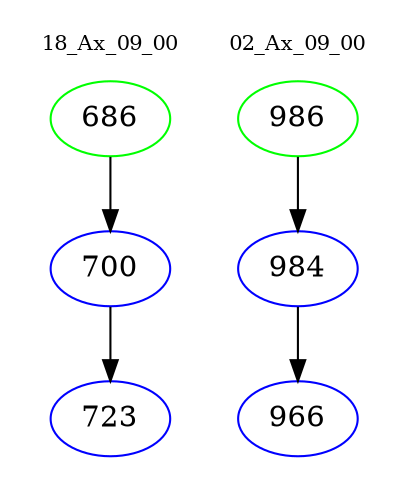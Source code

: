 digraph{
subgraph cluster_0 {
color = white
label = "18_Ax_09_00";
fontsize=10;
T0_686 [label="686", color="green"]
T0_686 -> T0_700 [color="black"]
T0_700 [label="700", color="blue"]
T0_700 -> T0_723 [color="black"]
T0_723 [label="723", color="blue"]
}
subgraph cluster_1 {
color = white
label = "02_Ax_09_00";
fontsize=10;
T1_986 [label="986", color="green"]
T1_986 -> T1_984 [color="black"]
T1_984 [label="984", color="blue"]
T1_984 -> T1_966 [color="black"]
T1_966 [label="966", color="blue"]
}
}
